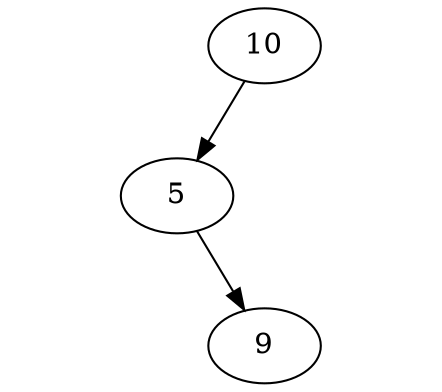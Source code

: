 digraph G {
	"10" -> "5"
	none1 [lable="",style=invis]
	"5" -> none1 [style=invis]
	"5" -> "9"
	none3 [lable="",style=invis]
	"10" -> none3 [style=invis]

}